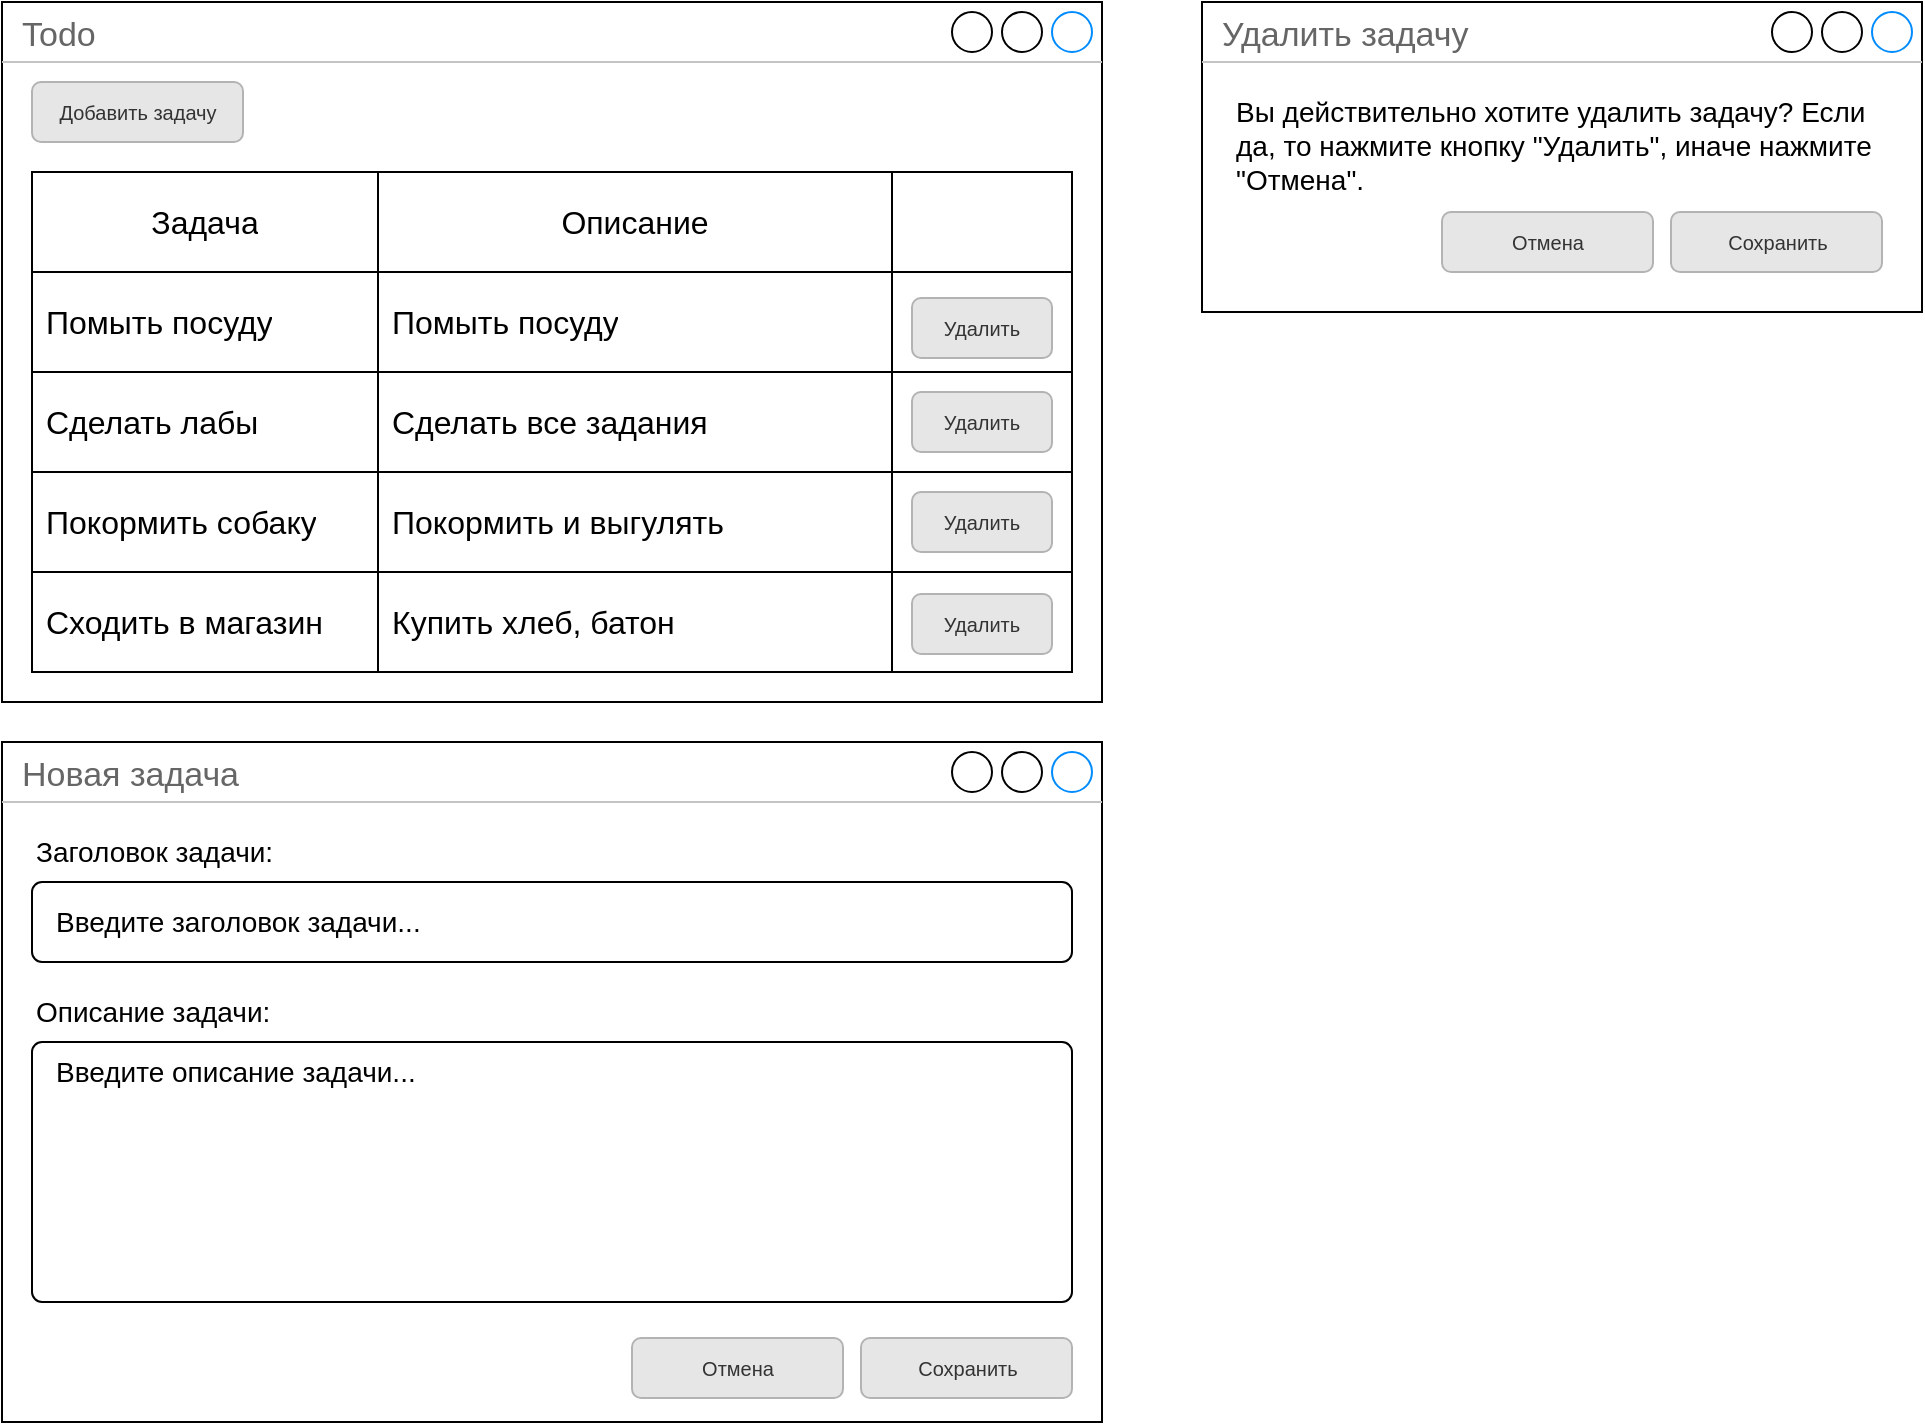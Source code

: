 <mxfile version="22.1.3" type="device">
  <diagram id="yPxyJZ8AM_hMuL3Unpa9" name="complex gitflow">
    <mxGraphModel dx="1381" dy="922" grid="1" gridSize="10" guides="1" tooltips="1" connect="1" arrows="1" fold="1" page="1" pageScale="1" pageWidth="1100" pageHeight="850" math="0" shadow="0">
      <root>
        <mxCell id="0" />
        <mxCell id="1" parent="0" />
        <mxCell id="nJXYtws18elxILCtGv2i-5" value="Todo" style="strokeWidth=1;shadow=0;dashed=0;align=center;html=1;shape=mxgraph.mockup.containers.window;align=left;verticalAlign=top;spacingLeft=8;strokeColor2=#008cff;strokeColor3=#c4c4c4;fontColor=#666666;mainText=;fontSize=17;labelBackgroundColor=none;whiteSpace=wrap;" vertex="1" parent="1">
          <mxGeometry x="40" y="50" width="550" height="350" as="geometry" />
        </mxCell>
        <mxCell id="nJXYtws18elxILCtGv2i-6" value="" style="shape=table;startSize=0;container=1;collapsible=0;childLayout=tableLayout;fontSize=16;" vertex="1" parent="1">
          <mxGeometry x="55" y="135" width="520" height="250" as="geometry" />
        </mxCell>
        <mxCell id="nJXYtws18elxILCtGv2i-7" value="" style="shape=tableRow;horizontal=0;startSize=0;swimlaneHead=0;swimlaneBody=0;strokeColor=inherit;top=0;left=0;bottom=0;right=0;collapsible=0;dropTarget=0;fillColor=none;points=[[0,0.5],[1,0.5]];portConstraint=eastwest;fontSize=16;" vertex="1" parent="nJXYtws18elxILCtGv2i-6">
          <mxGeometry width="520" height="50" as="geometry" />
        </mxCell>
        <mxCell id="nJXYtws18elxILCtGv2i-8" value="Задача" style="shape=partialRectangle;html=1;whiteSpace=wrap;connectable=0;strokeColor=inherit;overflow=hidden;fillColor=none;top=0;left=0;bottom=0;right=0;pointerEvents=1;fontSize=16;" vertex="1" parent="nJXYtws18elxILCtGv2i-7">
          <mxGeometry width="173" height="50" as="geometry">
            <mxRectangle width="173" height="50" as="alternateBounds" />
          </mxGeometry>
        </mxCell>
        <mxCell id="nJXYtws18elxILCtGv2i-9" value="Описание" style="shape=partialRectangle;html=1;whiteSpace=wrap;connectable=0;strokeColor=inherit;overflow=hidden;fillColor=none;top=0;left=0;bottom=0;right=0;pointerEvents=1;fontSize=16;" vertex="1" parent="nJXYtws18elxILCtGv2i-7">
          <mxGeometry x="173" width="257" height="50" as="geometry">
            <mxRectangle width="257" height="50" as="alternateBounds" />
          </mxGeometry>
        </mxCell>
        <mxCell id="nJXYtws18elxILCtGv2i-10" value="" style="shape=partialRectangle;html=1;whiteSpace=wrap;connectable=0;strokeColor=inherit;overflow=hidden;fillColor=none;top=0;left=0;bottom=0;right=0;pointerEvents=1;fontSize=16;" vertex="1" parent="nJXYtws18elxILCtGv2i-7">
          <mxGeometry x="430" width="90" height="50" as="geometry">
            <mxRectangle width="90" height="50" as="alternateBounds" />
          </mxGeometry>
        </mxCell>
        <mxCell id="nJXYtws18elxILCtGv2i-11" value="" style="shape=tableRow;horizontal=0;startSize=0;swimlaneHead=0;swimlaneBody=0;strokeColor=inherit;top=0;left=0;bottom=0;right=0;collapsible=0;dropTarget=0;fillColor=none;points=[[0,0.5],[1,0.5]];portConstraint=eastwest;fontSize=16;" vertex="1" parent="nJXYtws18elxILCtGv2i-6">
          <mxGeometry y="50" width="520" height="50" as="geometry" />
        </mxCell>
        <mxCell id="nJXYtws18elxILCtGv2i-12" value="Помыть посуду" style="shape=partialRectangle;html=1;whiteSpace=wrap;connectable=0;strokeColor=inherit;overflow=hidden;fillColor=none;top=0;left=0;bottom=0;right=0;pointerEvents=1;fontSize=16;align=left;spacingLeft=5;" vertex="1" parent="nJXYtws18elxILCtGv2i-11">
          <mxGeometry width="173" height="50" as="geometry">
            <mxRectangle width="173" height="50" as="alternateBounds" />
          </mxGeometry>
        </mxCell>
        <mxCell id="nJXYtws18elxILCtGv2i-13" value="Помыть посуду" style="shape=partialRectangle;html=1;whiteSpace=wrap;connectable=0;strokeColor=inherit;overflow=hidden;fillColor=none;top=0;left=0;bottom=0;right=0;pointerEvents=1;fontSize=16;align=left;spacingLeft=5;" vertex="1" parent="nJXYtws18elxILCtGv2i-11">
          <mxGeometry x="173" width="257" height="50" as="geometry">
            <mxRectangle width="257" height="50" as="alternateBounds" />
          </mxGeometry>
        </mxCell>
        <mxCell id="nJXYtws18elxILCtGv2i-14" value="" style="shape=partialRectangle;html=1;whiteSpace=wrap;connectable=0;strokeColor=inherit;overflow=hidden;fillColor=none;top=0;left=0;bottom=0;right=0;pointerEvents=1;fontSize=16;" vertex="1" parent="nJXYtws18elxILCtGv2i-11">
          <mxGeometry x="430" width="90" height="50" as="geometry">
            <mxRectangle width="90" height="50" as="alternateBounds" />
          </mxGeometry>
        </mxCell>
        <mxCell id="nJXYtws18elxILCtGv2i-15" value="" style="shape=tableRow;horizontal=0;startSize=0;swimlaneHead=0;swimlaneBody=0;strokeColor=inherit;top=0;left=0;bottom=0;right=0;collapsible=0;dropTarget=0;fillColor=none;points=[[0,0.5],[1,0.5]];portConstraint=eastwest;fontSize=16;" vertex="1" parent="nJXYtws18elxILCtGv2i-6">
          <mxGeometry y="100" width="520" height="50" as="geometry" />
        </mxCell>
        <mxCell id="nJXYtws18elxILCtGv2i-16" value="Сделать лабы" style="shape=partialRectangle;html=1;whiteSpace=wrap;connectable=0;strokeColor=inherit;overflow=hidden;fillColor=none;top=0;left=0;bottom=0;right=0;pointerEvents=1;fontSize=16;align=left;spacingLeft=5;" vertex="1" parent="nJXYtws18elxILCtGv2i-15">
          <mxGeometry width="173" height="50" as="geometry">
            <mxRectangle width="173" height="50" as="alternateBounds" />
          </mxGeometry>
        </mxCell>
        <mxCell id="nJXYtws18elxILCtGv2i-17" value="Сделать все задания" style="shape=partialRectangle;html=1;whiteSpace=wrap;connectable=0;strokeColor=inherit;overflow=hidden;fillColor=none;top=0;left=0;bottom=0;right=0;pointerEvents=1;fontSize=16;align=left;spacingLeft=5;" vertex="1" parent="nJXYtws18elxILCtGv2i-15">
          <mxGeometry x="173" width="257" height="50" as="geometry">
            <mxRectangle width="257" height="50" as="alternateBounds" />
          </mxGeometry>
        </mxCell>
        <mxCell id="nJXYtws18elxILCtGv2i-18" value="" style="shape=partialRectangle;html=1;whiteSpace=wrap;connectable=0;strokeColor=inherit;overflow=hidden;fillColor=none;top=0;left=0;bottom=0;right=0;pointerEvents=1;fontSize=16;" vertex="1" parent="nJXYtws18elxILCtGv2i-15">
          <mxGeometry x="430" width="90" height="50" as="geometry">
            <mxRectangle width="90" height="50" as="alternateBounds" />
          </mxGeometry>
        </mxCell>
        <mxCell id="nJXYtws18elxILCtGv2i-19" style="shape=tableRow;horizontal=0;startSize=0;swimlaneHead=0;swimlaneBody=0;strokeColor=inherit;top=0;left=0;bottom=0;right=0;collapsible=0;dropTarget=0;fillColor=none;points=[[0,0.5],[1,0.5]];portConstraint=eastwest;fontSize=16;" vertex="1" parent="nJXYtws18elxILCtGv2i-6">
          <mxGeometry y="150" width="520" height="50" as="geometry" />
        </mxCell>
        <mxCell id="nJXYtws18elxILCtGv2i-20" value="Покормить собаку" style="shape=partialRectangle;html=1;whiteSpace=wrap;connectable=0;strokeColor=inherit;overflow=hidden;fillColor=none;top=0;left=0;bottom=0;right=0;pointerEvents=1;fontSize=16;align=left;spacingLeft=5;" vertex="1" parent="nJXYtws18elxILCtGv2i-19">
          <mxGeometry width="173" height="50" as="geometry">
            <mxRectangle width="173" height="50" as="alternateBounds" />
          </mxGeometry>
        </mxCell>
        <mxCell id="nJXYtws18elxILCtGv2i-21" value="Покормить и выгулять" style="shape=partialRectangle;html=1;whiteSpace=wrap;connectable=0;strokeColor=inherit;overflow=hidden;fillColor=none;top=0;left=0;bottom=0;right=0;pointerEvents=1;fontSize=16;align=left;spacingLeft=5;" vertex="1" parent="nJXYtws18elxILCtGv2i-19">
          <mxGeometry x="173" width="257" height="50" as="geometry">
            <mxRectangle width="257" height="50" as="alternateBounds" />
          </mxGeometry>
        </mxCell>
        <mxCell id="nJXYtws18elxILCtGv2i-22" style="shape=partialRectangle;html=1;whiteSpace=wrap;connectable=0;strokeColor=inherit;overflow=hidden;fillColor=none;top=0;left=0;bottom=0;right=0;pointerEvents=1;fontSize=16;" vertex="1" parent="nJXYtws18elxILCtGv2i-19">
          <mxGeometry x="430" width="90" height="50" as="geometry">
            <mxRectangle width="90" height="50" as="alternateBounds" />
          </mxGeometry>
        </mxCell>
        <mxCell id="nJXYtws18elxILCtGv2i-23" style="shape=tableRow;horizontal=0;startSize=0;swimlaneHead=0;swimlaneBody=0;strokeColor=inherit;top=0;left=0;bottom=0;right=0;collapsible=0;dropTarget=0;fillColor=none;points=[[0,0.5],[1,0.5]];portConstraint=eastwest;fontSize=16;" vertex="1" parent="nJXYtws18elxILCtGv2i-6">
          <mxGeometry y="200" width="520" height="50" as="geometry" />
        </mxCell>
        <mxCell id="nJXYtws18elxILCtGv2i-24" value="Сходить в магазин" style="shape=partialRectangle;html=1;whiteSpace=wrap;connectable=0;strokeColor=inherit;overflow=hidden;fillColor=none;top=0;left=0;bottom=0;right=0;pointerEvents=1;fontSize=16;align=left;spacingLeft=5;" vertex="1" parent="nJXYtws18elxILCtGv2i-23">
          <mxGeometry width="173" height="50" as="geometry">
            <mxRectangle width="173" height="50" as="alternateBounds" />
          </mxGeometry>
        </mxCell>
        <mxCell id="nJXYtws18elxILCtGv2i-25" value="Купить хлеб, батон" style="shape=partialRectangle;html=1;whiteSpace=wrap;connectable=0;strokeColor=inherit;overflow=hidden;fillColor=none;top=0;left=0;bottom=0;right=0;pointerEvents=1;fontSize=16;align=left;spacingLeft=5;" vertex="1" parent="nJXYtws18elxILCtGv2i-23">
          <mxGeometry x="173" width="257" height="50" as="geometry">
            <mxRectangle width="257" height="50" as="alternateBounds" />
          </mxGeometry>
        </mxCell>
        <mxCell id="nJXYtws18elxILCtGv2i-26" style="shape=partialRectangle;html=1;whiteSpace=wrap;connectable=0;strokeColor=inherit;overflow=hidden;fillColor=none;top=0;left=0;bottom=0;right=0;pointerEvents=1;fontSize=16;" vertex="1" parent="nJXYtws18elxILCtGv2i-23">
          <mxGeometry x="430" width="90" height="50" as="geometry">
            <mxRectangle width="90" height="50" as="alternateBounds" />
          </mxGeometry>
        </mxCell>
        <mxCell id="nJXYtws18elxILCtGv2i-31" value="Добавить задачу" style="rounded=1;html=1;shadow=0;dashed=0;whiteSpace=wrap;fontSize=10;fillColor=#E6E6E6;align=center;strokeColor=#B3B3B3;fontColor=#333333;" vertex="1" parent="1">
          <mxGeometry x="55" y="90" width="105.5" height="30" as="geometry" />
        </mxCell>
        <mxCell id="nJXYtws18elxILCtGv2i-32" value="Удалить" style="rounded=1;html=1;shadow=0;dashed=0;whiteSpace=wrap;fontSize=10;fillColor=#E6E6E6;align=center;strokeColor=#B3B3B3;fontColor=#333333;" vertex="1" parent="1">
          <mxGeometry x="495" y="198" width="70" height="30" as="geometry" />
        </mxCell>
        <mxCell id="nJXYtws18elxILCtGv2i-34" value="Удалить" style="rounded=1;html=1;shadow=0;dashed=0;whiteSpace=wrap;fontSize=10;fillColor=#E6E6E6;align=center;strokeColor=#B3B3B3;fontColor=#333333;" vertex="1" parent="1">
          <mxGeometry x="495" y="245" width="70" height="30" as="geometry" />
        </mxCell>
        <mxCell id="nJXYtws18elxILCtGv2i-35" value="Удалить" style="rounded=1;html=1;shadow=0;dashed=0;whiteSpace=wrap;fontSize=10;fillColor=#E6E6E6;align=center;strokeColor=#B3B3B3;fontColor=#333333;" vertex="1" parent="1">
          <mxGeometry x="495" y="295" width="70" height="30" as="geometry" />
        </mxCell>
        <mxCell id="nJXYtws18elxILCtGv2i-36" value="Удалить" style="rounded=1;html=1;shadow=0;dashed=0;whiteSpace=wrap;fontSize=10;fillColor=#E6E6E6;align=center;strokeColor=#B3B3B3;fontColor=#333333;" vertex="1" parent="1">
          <mxGeometry x="495" y="346" width="70" height="30" as="geometry" />
        </mxCell>
        <mxCell id="nJXYtws18elxILCtGv2i-37" value="Новая задача" style="strokeWidth=1;shadow=0;dashed=0;align=center;html=1;shape=mxgraph.mockup.containers.window;align=left;verticalAlign=top;spacingLeft=8;strokeColor2=#008cff;strokeColor3=#c4c4c4;fontColor=#666666;mainText=;fontSize=17;labelBackgroundColor=none;whiteSpace=wrap;" vertex="1" parent="1">
          <mxGeometry x="40" y="420" width="550" height="340" as="geometry" />
        </mxCell>
        <mxCell id="nJXYtws18elxILCtGv2i-38" value="Сохранить" style="rounded=1;html=1;shadow=0;dashed=0;whiteSpace=wrap;fontSize=10;fillColor=#E6E6E6;align=center;strokeColor=#B3B3B3;fontColor=#333333;" vertex="1" parent="1">
          <mxGeometry x="469.5" y="718" width="105.5" height="30" as="geometry" />
        </mxCell>
        <mxCell id="nJXYtws18elxILCtGv2i-39" value="Отмена" style="rounded=1;html=1;shadow=0;dashed=0;whiteSpace=wrap;fontSize=10;fillColor=#E6E6E6;align=center;strokeColor=#B3B3B3;fontColor=#333333;" vertex="1" parent="1">
          <mxGeometry x="355" y="718" width="105.5" height="30" as="geometry" />
        </mxCell>
        <mxCell id="nJXYtws18elxILCtGv2i-40" value="Введите заголовок задачи..." style="html=1;shadow=0;dashed=0;shape=mxgraph.bootstrap.rrect;rSize=5;strokeWidth=1;whiteSpace=wrap;align=left;verticalAlign=middle;spacingLeft=10;fontSize=14;editable=1;movable=1;resizable=1;rotatable=1;deletable=1;locked=0;connectable=1;" vertex="1" parent="1">
          <mxGeometry x="55" y="490" width="520" height="40" as="geometry" />
        </mxCell>
        <mxCell id="nJXYtws18elxILCtGv2i-41" value="Введите описание задачи..." style="html=1;shadow=0;dashed=0;shape=mxgraph.bootstrap.rrect;rSize=5;strokeWidth=1;whiteSpace=wrap;align=left;verticalAlign=top;spacingLeft=10;fontSize=14;editable=1;movable=1;resizable=1;rotatable=1;deletable=1;locked=0;connectable=1;" vertex="1" parent="1">
          <mxGeometry x="55" y="570" width="520" height="130" as="geometry" />
        </mxCell>
        <mxCell id="nJXYtws18elxILCtGv2i-42" value="&lt;font style=&quot;font-size: 14px;&quot;&gt;Заголовок задачи:&lt;/font&gt;" style="text;html=1;strokeColor=none;fillColor=none;align=left;verticalAlign=middle;whiteSpace=wrap;rounded=0;" vertex="1" parent="1">
          <mxGeometry x="55" y="460" width="510" height="30" as="geometry" />
        </mxCell>
        <mxCell id="nJXYtws18elxILCtGv2i-43" value="&lt;font style=&quot;font-size: 14px;&quot;&gt;Описание задачи:&lt;/font&gt;" style="text;html=1;strokeColor=none;fillColor=none;align=left;verticalAlign=middle;whiteSpace=wrap;rounded=0;" vertex="1" parent="1">
          <mxGeometry x="55" y="540" width="510" height="30" as="geometry" />
        </mxCell>
        <mxCell id="nJXYtws18elxILCtGv2i-44" value="Удалить задачу" style="strokeWidth=1;shadow=0;dashed=0;align=center;html=1;shape=mxgraph.mockup.containers.window;align=left;verticalAlign=top;spacingLeft=8;strokeColor2=#008cff;strokeColor3=#c4c4c4;fontColor=#666666;mainText=;fontSize=17;labelBackgroundColor=none;whiteSpace=wrap;" vertex="1" parent="1">
          <mxGeometry x="640" y="50" width="360" height="155" as="geometry" />
        </mxCell>
        <mxCell id="nJXYtws18elxILCtGv2i-45" value="Сохранить" style="rounded=1;html=1;shadow=0;dashed=0;whiteSpace=wrap;fontSize=10;fillColor=#E6E6E6;align=center;strokeColor=#B3B3B3;fontColor=#333333;" vertex="1" parent="1">
          <mxGeometry x="874.5" y="155" width="105.5" height="30" as="geometry" />
        </mxCell>
        <mxCell id="nJXYtws18elxILCtGv2i-46" value="Отмена" style="rounded=1;html=1;shadow=0;dashed=0;whiteSpace=wrap;fontSize=10;fillColor=#E6E6E6;align=center;strokeColor=#B3B3B3;fontColor=#333333;" vertex="1" parent="1">
          <mxGeometry x="760" y="155" width="105.5" height="30" as="geometry" />
        </mxCell>
        <mxCell id="nJXYtws18elxILCtGv2i-49" value="&lt;font style=&quot;font-size: 14px;&quot;&gt;Вы действительно хотите удалить задачу? Если да, то нажмите кнопку &quot;Удалить&quot;, иначе нажмите &quot;Отмена&quot;.&amp;nbsp;&lt;/font&gt;" style="text;html=1;strokeColor=none;fillColor=none;align=left;verticalAlign=top;whiteSpace=wrap;rounded=0;" vertex="1" parent="1">
          <mxGeometry x="655" y="90" width="325" height="65" as="geometry" />
        </mxCell>
      </root>
    </mxGraphModel>
  </diagram>
</mxfile>
